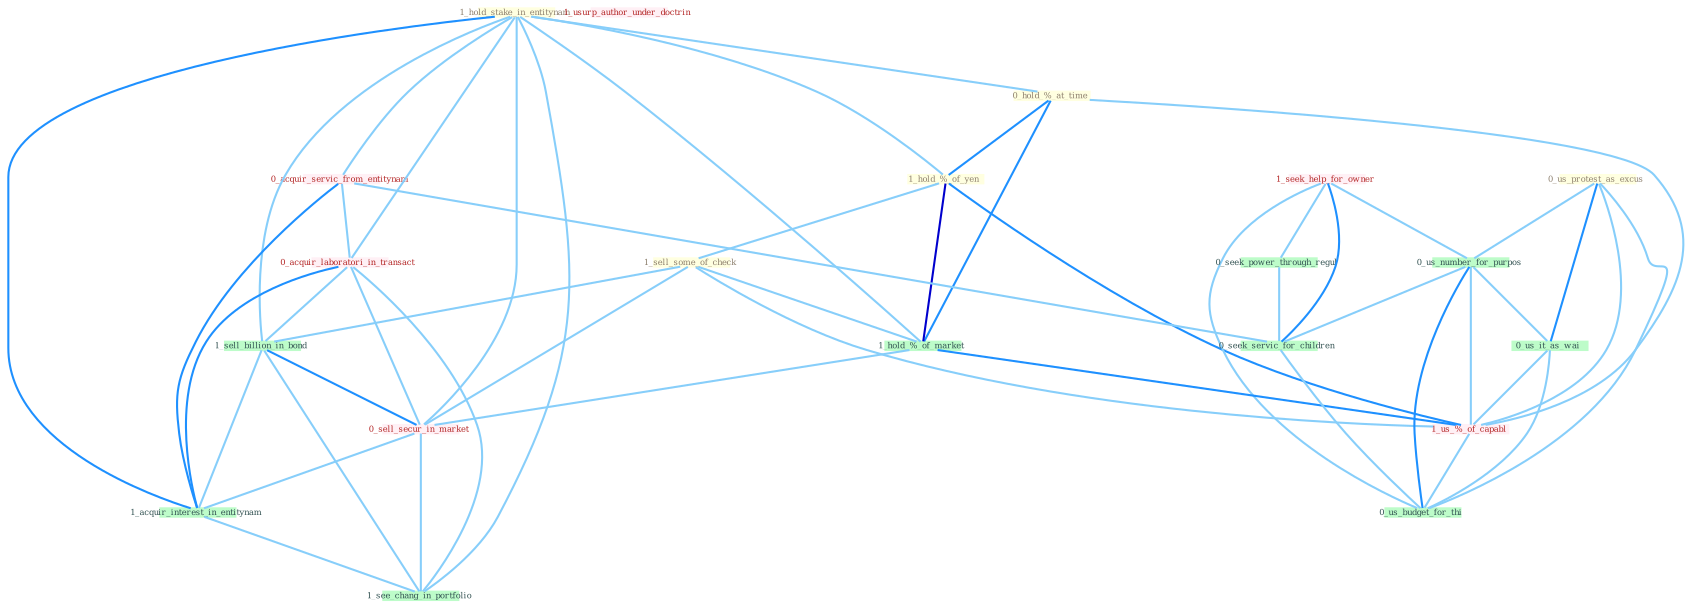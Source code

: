 Graph G{ 
    node
    [shape=polygon,style=filled,width=.5,height=.06,color="#BDFCC9",fixedsize=true,fontsize=4,
    fontcolor="#2f4f4f"];
    {node
    [color="#ffffe0", fontcolor="#8b7d6b"] "1_hold_stake_in_entitynam " "0_us_protest_as_excus " "0_hold_%_at_time " "1_hold_%_of_yen " "1_sell_some_of_check "}
{node [color="#fff0f5", fontcolor="#b22222"] "1_seek_help_for_owner " "0_acquir_servic_from_entitynam " "0_acquir_laboratori_in_transact " "1_usurp_author_under_doctrin " "1_us_%_of_capabl " "0_sell_secur_in_market "}
edge [color="#B0E2FF"];

	"1_hold_stake_in_entitynam " -- "0_hold_%_at_time " [w="1", color="#87cefa" ];
	"1_hold_stake_in_entitynam " -- "1_hold_%_of_yen " [w="1", color="#87cefa" ];
	"1_hold_stake_in_entitynam " -- "0_acquir_servic_from_entitynam " [w="1", color="#87cefa" ];
	"1_hold_stake_in_entitynam " -- "1_hold_%_of_market " [w="1", color="#87cefa" ];
	"1_hold_stake_in_entitynam " -- "0_acquir_laboratori_in_transact " [w="1", color="#87cefa" ];
	"1_hold_stake_in_entitynam " -- "1_sell_billion_in_bond " [w="1", color="#87cefa" ];
	"1_hold_stake_in_entitynam " -- "0_sell_secur_in_market " [w="1", color="#87cefa" ];
	"1_hold_stake_in_entitynam " -- "1_acquir_interest_in_entitynam " [w="2", color="#1e90ff" , len=0.8];
	"1_hold_stake_in_entitynam " -- "1_see_chang_in_portfolio " [w="1", color="#87cefa" ];
	"0_us_protest_as_excus " -- "0_us_number_for_purpos " [w="1", color="#87cefa" ];
	"0_us_protest_as_excus " -- "0_us_it_as_wai " [w="2", color="#1e90ff" , len=0.8];
	"0_us_protest_as_excus " -- "1_us_%_of_capabl " [w="1", color="#87cefa" ];
	"0_us_protest_as_excus " -- "0_us_budget_for_thi " [w="1", color="#87cefa" ];
	"0_hold_%_at_time " -- "1_hold_%_of_yen " [w="2", color="#1e90ff" , len=0.8];
	"0_hold_%_at_time " -- "1_hold_%_of_market " [w="2", color="#1e90ff" , len=0.8];
	"0_hold_%_at_time " -- "1_us_%_of_capabl " [w="1", color="#87cefa" ];
	"1_hold_%_of_yen " -- "1_sell_some_of_check " [w="1", color="#87cefa" ];
	"1_hold_%_of_yen " -- "1_hold_%_of_market " [w="3", color="#0000cd" , len=0.6];
	"1_hold_%_of_yen " -- "1_us_%_of_capabl " [w="2", color="#1e90ff" , len=0.8];
	"1_sell_some_of_check " -- "1_hold_%_of_market " [w="1", color="#87cefa" ];
	"1_sell_some_of_check " -- "1_sell_billion_in_bond " [w="1", color="#87cefa" ];
	"1_sell_some_of_check " -- "1_us_%_of_capabl " [w="1", color="#87cefa" ];
	"1_sell_some_of_check " -- "0_sell_secur_in_market " [w="1", color="#87cefa" ];
	"1_seek_help_for_owner " -- "0_seek_power_through_regul " [w="1", color="#87cefa" ];
	"1_seek_help_for_owner " -- "0_us_number_for_purpos " [w="1", color="#87cefa" ];
	"1_seek_help_for_owner " -- "0_seek_servic_for_children " [w="2", color="#1e90ff" , len=0.8];
	"1_seek_help_for_owner " -- "0_us_budget_for_thi " [w="1", color="#87cefa" ];
	"0_acquir_servic_from_entitynam " -- "0_acquir_laboratori_in_transact " [w="1", color="#87cefa" ];
	"0_acquir_servic_from_entitynam " -- "1_acquir_interest_in_entitynam " [w="2", color="#1e90ff" , len=0.8];
	"0_acquir_servic_from_entitynam " -- "0_seek_servic_for_children " [w="1", color="#87cefa" ];
	"1_hold_%_of_market " -- "1_us_%_of_capabl " [w="2", color="#1e90ff" , len=0.8];
	"1_hold_%_of_market " -- "0_sell_secur_in_market " [w="1", color="#87cefa" ];
	"0_seek_power_through_regul " -- "0_seek_servic_for_children " [w="1", color="#87cefa" ];
	"0_us_number_for_purpos " -- "0_us_it_as_wai " [w="1", color="#87cefa" ];
	"0_us_number_for_purpos " -- "1_us_%_of_capabl " [w="1", color="#87cefa" ];
	"0_us_number_for_purpos " -- "0_seek_servic_for_children " [w="1", color="#87cefa" ];
	"0_us_number_for_purpos " -- "0_us_budget_for_thi " [w="2", color="#1e90ff" , len=0.8];
	"0_acquir_laboratori_in_transact " -- "1_sell_billion_in_bond " [w="1", color="#87cefa" ];
	"0_acquir_laboratori_in_transact " -- "0_sell_secur_in_market " [w="1", color="#87cefa" ];
	"0_acquir_laboratori_in_transact " -- "1_acquir_interest_in_entitynam " [w="2", color="#1e90ff" , len=0.8];
	"0_acquir_laboratori_in_transact " -- "1_see_chang_in_portfolio " [w="1", color="#87cefa" ];
	"1_sell_billion_in_bond " -- "0_sell_secur_in_market " [w="2", color="#1e90ff" , len=0.8];
	"1_sell_billion_in_bond " -- "1_acquir_interest_in_entitynam " [w="1", color="#87cefa" ];
	"1_sell_billion_in_bond " -- "1_see_chang_in_portfolio " [w="1", color="#87cefa" ];
	"0_us_it_as_wai " -- "1_us_%_of_capabl " [w="1", color="#87cefa" ];
	"0_us_it_as_wai " -- "0_us_budget_for_thi " [w="1", color="#87cefa" ];
	"1_us_%_of_capabl " -- "0_us_budget_for_thi " [w="1", color="#87cefa" ];
	"0_sell_secur_in_market " -- "1_acquir_interest_in_entitynam " [w="1", color="#87cefa" ];
	"0_sell_secur_in_market " -- "1_see_chang_in_portfolio " [w="1", color="#87cefa" ];
	"1_acquir_interest_in_entitynam " -- "1_see_chang_in_portfolio " [w="1", color="#87cefa" ];
	"0_seek_servic_for_children " -- "0_us_budget_for_thi " [w="1", color="#87cefa" ];
}